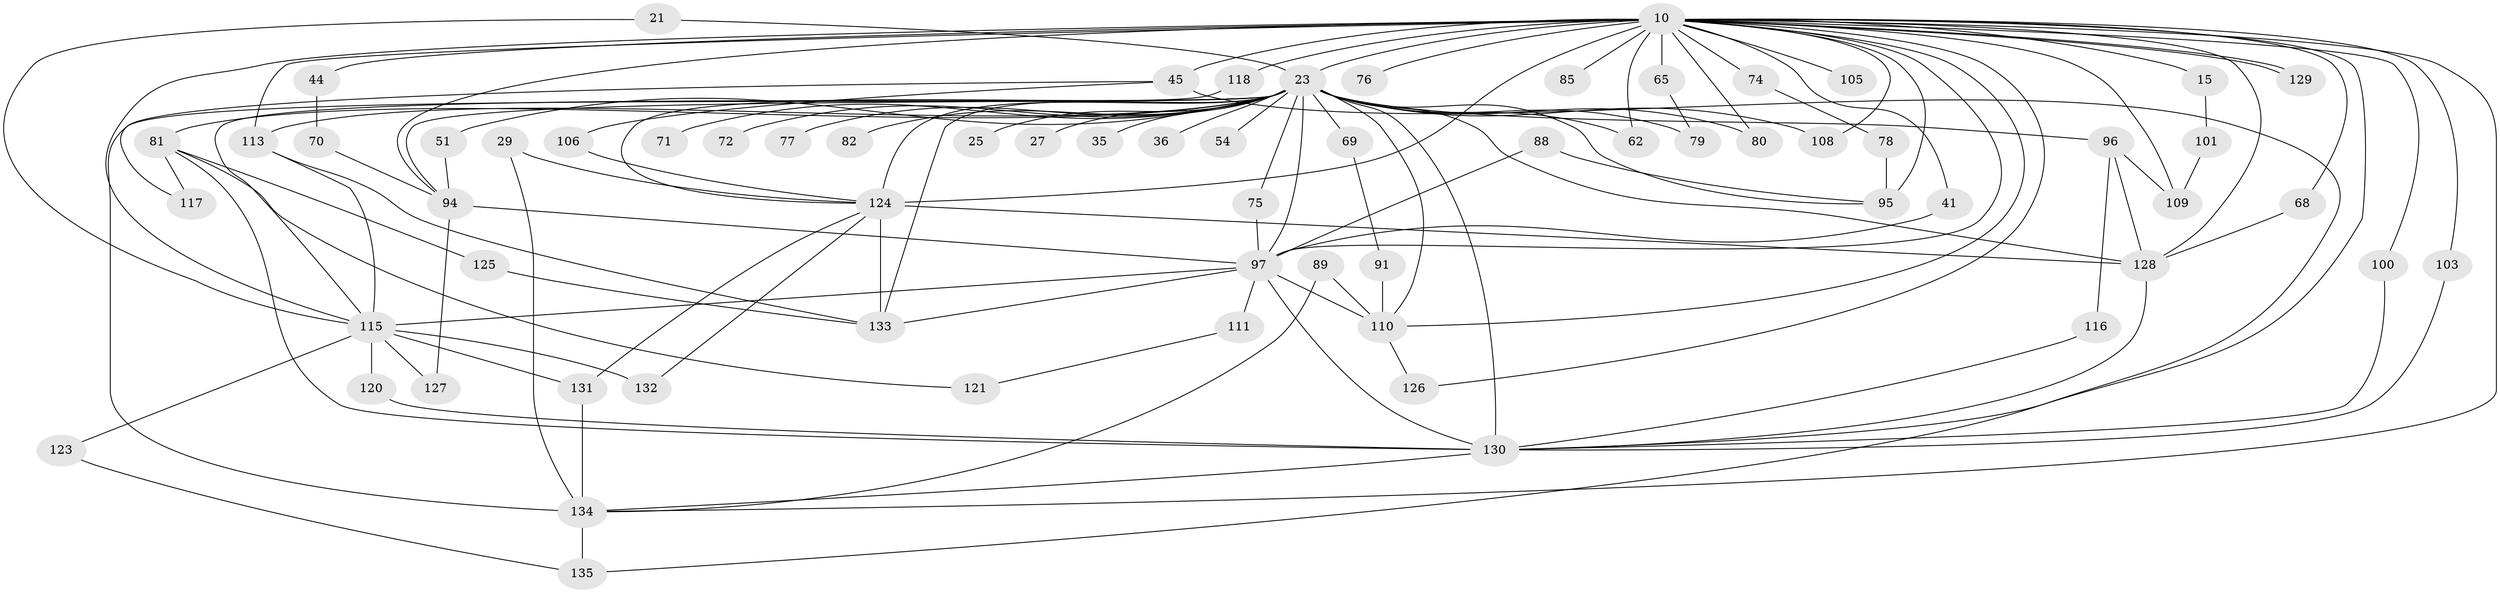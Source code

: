 // original degree distribution, {21: 0.007407407407407408, 25: 0.007407407407407408, 23: 0.014814814814814815, 26: 0.007407407407407408, 17: 0.014814814814814815, 27: 0.014814814814814815, 20: 0.007407407407407408, 6: 0.022222222222222223, 5: 0.06666666666666667, 7: 0.037037037037037035, 3: 0.2074074074074074, 4: 0.08148148148148149, 2: 0.5111111111111111}
// Generated by graph-tools (version 1.1) at 2025/46/03/04/25 21:46:24]
// undirected, 67 vertices, 123 edges
graph export_dot {
graph [start="1"]
  node [color=gray90,style=filled];
  10 [super="+8+5"];
  15;
  21;
  23 [super="+17+4+7"];
  25;
  27;
  29;
  35;
  36;
  41;
  44;
  45;
  51;
  54;
  62;
  65;
  68;
  69;
  70;
  71;
  72;
  74;
  75;
  76;
  77;
  78;
  79;
  80;
  81 [super="+20+37+73"];
  82;
  85;
  88;
  89;
  91;
  94 [super="+56+84"];
  95 [super="+33"];
  96 [super="+64"];
  97 [super="+9"];
  100;
  101;
  103;
  105;
  106;
  108;
  109 [super="+38"];
  110 [super="+104"];
  111;
  113 [super="+11+99"];
  115 [super="+46+53+114"];
  116;
  117;
  118;
  120;
  121;
  123;
  124 [super="+66+58+98+90"];
  125;
  126;
  127;
  128 [super="+102+93+86"];
  129;
  130 [super="+107+122+119"];
  131 [super="+112"];
  132;
  133 [super="+50"];
  134 [super="+67+55+87+49"];
  135 [super="+83"];
  10 -- 15 [weight=2];
  10 -- 44 [weight=2];
  10 -- 45 [weight=2];
  10 -- 76 [weight=2];
  10 -- 97 [weight=9];
  10 -- 109 [weight=3];
  10 -- 118;
  10 -- 126;
  10 -- 129;
  10 -- 129;
  10 -- 65 [weight=2];
  10 -- 80;
  10 -- 85 [weight=2];
  10 -- 41;
  10 -- 108;
  10 -- 68;
  10 -- 74 [weight=2];
  10 -- 95 [weight=2];
  10 -- 100;
  10 -- 103;
  10 -- 105 [weight=2];
  10 -- 113 [weight=3];
  10 -- 62;
  10 -- 23 [weight=17];
  10 -- 124 [weight=2];
  10 -- 115 [weight=2];
  10 -- 134 [weight=4];
  10 -- 94 [weight=4];
  10 -- 110;
  10 -- 128 [weight=3];
  10 -- 130 [weight=2];
  15 -- 101;
  21 -- 23;
  21 -- 115;
  23 -- 130 [weight=5];
  23 -- 71 [weight=2];
  23 -- 72 [weight=2];
  23 -- 75;
  23 -- 77 [weight=2];
  23 -- 79;
  23 -- 80;
  23 -- 82 [weight=2];
  23 -- 25 [weight=2];
  23 -- 27 [weight=2];
  23 -- 97 [weight=8];
  23 -- 35 [weight=2];
  23 -- 108;
  23 -- 113;
  23 -- 124 [weight=6];
  23 -- 133;
  23 -- 134 [weight=5];
  23 -- 128 [weight=6];
  23 -- 69 [weight=2];
  23 -- 81 [weight=6];
  23 -- 94;
  23 -- 95;
  23 -- 36;
  23 -- 51;
  23 -- 115;
  23 -- 54 [weight=2];
  23 -- 62;
  23 -- 110 [weight=2];
  23 -- 96;
  29 -- 124;
  29 -- 134;
  41 -- 97;
  44 -- 70;
  45 -- 106;
  45 -- 117;
  45 -- 135;
  51 -- 94;
  65 -- 79;
  68 -- 128;
  69 -- 91;
  70 -- 94;
  74 -- 78;
  75 -- 97;
  78 -- 95;
  81 -- 117;
  81 -- 130;
  81 -- 125;
  81 -- 121;
  88 -- 95;
  88 -- 97;
  89 -- 134;
  89 -- 110;
  91 -- 110;
  94 -- 97;
  94 -- 127;
  96 -- 116;
  96 -- 109;
  96 -- 128;
  97 -- 110 [weight=3];
  97 -- 111 [weight=2];
  97 -- 115 [weight=3];
  97 -- 133;
  97 -- 130;
  100 -- 130;
  101 -- 109;
  103 -- 130;
  106 -- 124;
  110 -- 126;
  111 -- 121;
  113 -- 115;
  113 -- 133;
  115 -- 123;
  115 -- 120;
  115 -- 127;
  115 -- 132;
  115 -- 131;
  116 -- 130;
  118 -- 124;
  120 -- 130;
  123 -- 135;
  124 -- 132;
  124 -- 133;
  124 -- 128;
  124 -- 131;
  125 -- 133;
  128 -- 130;
  130 -- 134;
  131 -- 134;
  134 -- 135 [weight=2];
}
